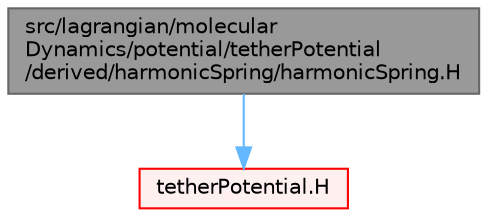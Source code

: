digraph "src/lagrangian/molecularDynamics/potential/tetherPotential/derived/harmonicSpring/harmonicSpring.H"
{
 // LATEX_PDF_SIZE
  bgcolor="transparent";
  edge [fontname=Helvetica,fontsize=10,labelfontname=Helvetica,labelfontsize=10];
  node [fontname=Helvetica,fontsize=10,shape=box,height=0.2,width=0.4];
  Node1 [id="Node000001",label="src/lagrangian/molecular\lDynamics/potential/tetherPotential\l/derived/harmonicSpring/harmonicSpring.H",height=0.2,width=0.4,color="gray40", fillcolor="grey60", style="filled", fontcolor="black",tooltip=" "];
  Node1 -> Node2 [id="edge1_Node000001_Node000002",color="steelblue1",style="solid",tooltip=" "];
  Node2 [id="Node000002",label="tetherPotential.H",height=0.2,width=0.4,color="red", fillcolor="#FFF0F0", style="filled",URL="$tetherPotential_8H.html",tooltip=" "];
}
